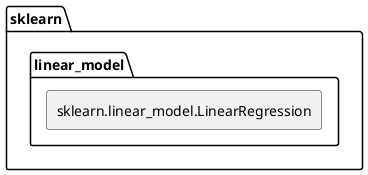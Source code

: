 @startuml

skinparam monochrome true
skinparam shadowing false

skinparam package<<trans>> {
    borderColor Transparent
    backgroundColor Transparent
    fontColor Transparent
    stereotypeFontColor Transparent
}

skinparam rectangle<<transB>> {
    borderColor white
    backgroundColor Transparent
    fontColor Transparent
    stereotypeFontColor Transparent
}

package sklearn {

    package linear_model {

        rectangle sklearn.linear_model.LinearRegression as lhs {

        }
    }
}

@enduml
